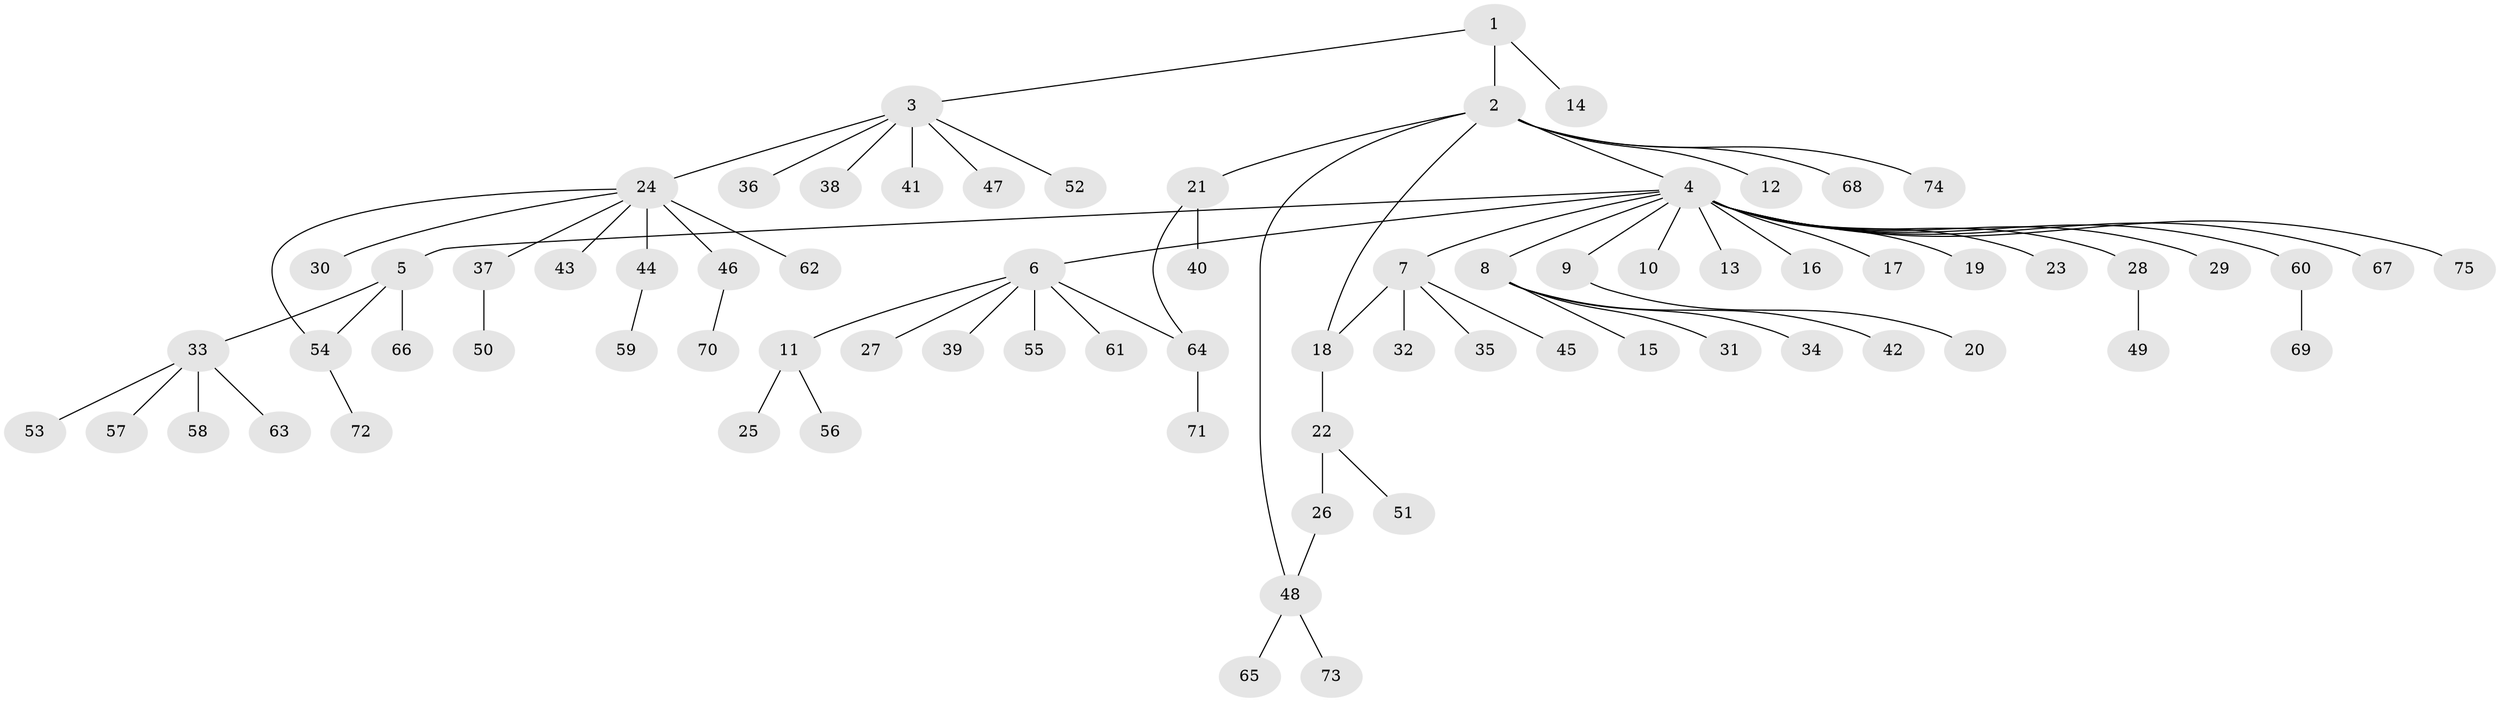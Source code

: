 // Generated by graph-tools (version 1.1) at 2025/47/03/09/25 04:47:25]
// undirected, 75 vertices, 78 edges
graph export_dot {
graph [start="1"]
  node [color=gray90,style=filled];
  1;
  2;
  3;
  4;
  5;
  6;
  7;
  8;
  9;
  10;
  11;
  12;
  13;
  14;
  15;
  16;
  17;
  18;
  19;
  20;
  21;
  22;
  23;
  24;
  25;
  26;
  27;
  28;
  29;
  30;
  31;
  32;
  33;
  34;
  35;
  36;
  37;
  38;
  39;
  40;
  41;
  42;
  43;
  44;
  45;
  46;
  47;
  48;
  49;
  50;
  51;
  52;
  53;
  54;
  55;
  56;
  57;
  58;
  59;
  60;
  61;
  62;
  63;
  64;
  65;
  66;
  67;
  68;
  69;
  70;
  71;
  72;
  73;
  74;
  75;
  1 -- 2;
  1 -- 3;
  1 -- 14;
  2 -- 4;
  2 -- 12;
  2 -- 18;
  2 -- 21;
  2 -- 48;
  2 -- 68;
  2 -- 74;
  3 -- 24;
  3 -- 36;
  3 -- 38;
  3 -- 41;
  3 -- 47;
  3 -- 52;
  4 -- 5;
  4 -- 6;
  4 -- 7;
  4 -- 8;
  4 -- 9;
  4 -- 10;
  4 -- 13;
  4 -- 16;
  4 -- 17;
  4 -- 19;
  4 -- 23;
  4 -- 28;
  4 -- 29;
  4 -- 60;
  4 -- 67;
  4 -- 75;
  5 -- 33;
  5 -- 54;
  5 -- 66;
  6 -- 11;
  6 -- 27;
  6 -- 39;
  6 -- 55;
  6 -- 61;
  6 -- 64;
  7 -- 18;
  7 -- 32;
  7 -- 35;
  7 -- 45;
  8 -- 15;
  8 -- 31;
  8 -- 34;
  8 -- 42;
  9 -- 20;
  11 -- 25;
  11 -- 56;
  18 -- 22;
  21 -- 40;
  21 -- 64;
  22 -- 26;
  22 -- 51;
  24 -- 30;
  24 -- 37;
  24 -- 43;
  24 -- 44;
  24 -- 46;
  24 -- 54;
  24 -- 62;
  26 -- 48;
  28 -- 49;
  33 -- 53;
  33 -- 57;
  33 -- 58;
  33 -- 63;
  37 -- 50;
  44 -- 59;
  46 -- 70;
  48 -- 65;
  48 -- 73;
  54 -- 72;
  60 -- 69;
  64 -- 71;
}
